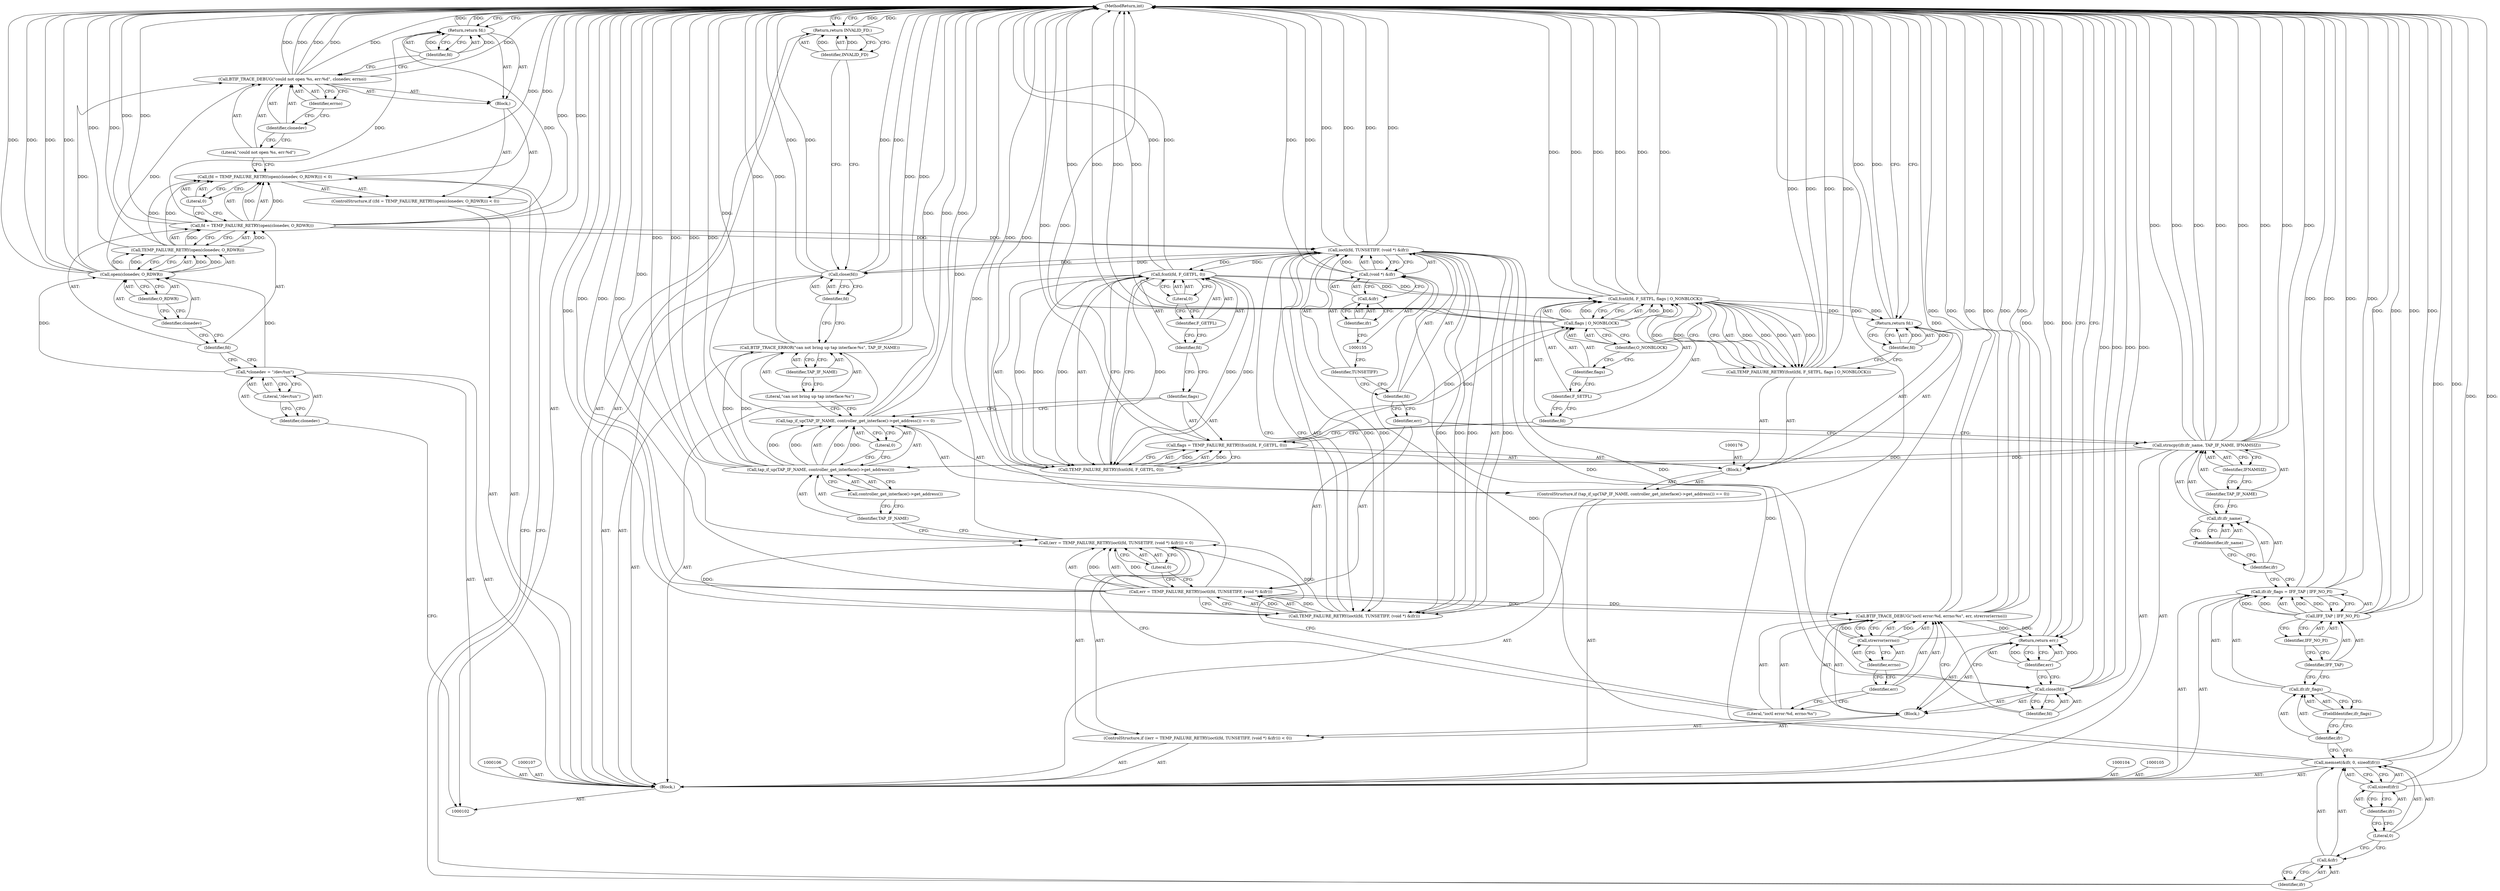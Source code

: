 digraph "0_Android_472271b153c5dc53c28beac55480a8d8434b2d5c_22" {
"1000200" [label="(MethodReturn,int)"];
"1000115" [label="(Call,TEMP_FAILURE_RETRY(open(clonedev, O_RDWR)))"];
"1000116" [label="(Call,open(clonedev, O_RDWR))"];
"1000117" [label="(Identifier,clonedev)"];
"1000111" [label="(ControlStructure,if ((fd = TEMP_FAILURE_RETRY(open(clonedev, O_RDWR))) < 0))"];
"1000118" [label="(Identifier,O_RDWR)"];
"1000119" [label="(Literal,0)"];
"1000112" [label="(Call,(fd = TEMP_FAILURE_RETRY(open(clonedev, O_RDWR))) < 0)"];
"1000113" [label="(Call,fd = TEMP_FAILURE_RETRY(open(clonedev, O_RDWR)))"];
"1000114" [label="(Identifier,fd)"];
"1000120" [label="(Block,)"];
"1000122" [label="(Literal,\"could not open %s, err:%d\")"];
"1000123" [label="(Identifier,clonedev)"];
"1000124" [label="(Identifier,errno)"];
"1000121" [label="(Call,BTIF_TRACE_DEBUG(\"could not open %s, err:%d\", clonedev, errno))"];
"1000126" [label="(Identifier,fd)"];
"1000125" [label="(Return,return fd;)"];
"1000128" [label="(Call,&ifr)"];
"1000129" [label="(Identifier,ifr)"];
"1000130" [label="(Literal,0)"];
"1000131" [label="(Call,sizeof(ifr))"];
"1000132" [label="(Identifier,ifr)"];
"1000127" [label="(Call,memset(&ifr, 0, sizeof(ifr)))"];
"1000137" [label="(Call,IFF_TAP | IFF_NO_PI)"];
"1000138" [label="(Identifier,IFF_TAP)"];
"1000139" [label="(Identifier,IFF_NO_PI)"];
"1000133" [label="(Call,ifr.ifr_flags = IFF_TAP | IFF_NO_PI)"];
"1000134" [label="(Call,ifr.ifr_flags)"];
"1000135" [label="(Identifier,ifr)"];
"1000136" [label="(FieldIdentifier,ifr_flags)"];
"1000103" [label="(Block,)"];
"1000141" [label="(Call,ifr.ifr_name)"];
"1000142" [label="(Identifier,ifr)"];
"1000143" [label="(FieldIdentifier,ifr_name)"];
"1000144" [label="(Identifier,TAP_IF_NAME)"];
"1000145" [label="(Identifier,IFNAMSIZ)"];
"1000140" [label="(Call,strncpy(ifr.ifr_name, TAP_IF_NAME, IFNAMSIZ))"];
"1000150" [label="(Call,TEMP_FAILURE_RETRY(ioctl(fd, TUNSETIFF, (void *) &ifr)))"];
"1000151" [label="(Call,ioctl(fd, TUNSETIFF, (void *) &ifr))"];
"1000146" [label="(ControlStructure,if ((err = TEMP_FAILURE_RETRY(ioctl(fd, TUNSETIFF, (void *) &ifr))) < 0))"];
"1000152" [label="(Identifier,fd)"];
"1000153" [label="(Identifier,TUNSETIFF)"];
"1000154" [label="(Call,(void *) &ifr)"];
"1000156" [label="(Call,&ifr)"];
"1000157" [label="(Identifier,ifr)"];
"1000158" [label="(Literal,0)"];
"1000147" [label="(Call,(err = TEMP_FAILURE_RETRY(ioctl(fd, TUNSETIFF, (void *) &ifr))) < 0)"];
"1000148" [label="(Call,err = TEMP_FAILURE_RETRY(ioctl(fd, TUNSETIFF, (void *) &ifr)))"];
"1000149" [label="(Identifier,err)"];
"1000159" [label="(Block,)"];
"1000161" [label="(Literal,\"ioctl error:%d, errno:%s\")"];
"1000162" [label="(Identifier,err)"];
"1000163" [label="(Call,strerror(errno))"];
"1000164" [label="(Identifier,errno)"];
"1000160" [label="(Call,BTIF_TRACE_DEBUG(\"ioctl error:%d, errno:%s\", err, strerror(errno)))"];
"1000166" [label="(Identifier,fd)"];
"1000165" [label="(Call,close(fd))"];
"1000167" [label="(Return,return err;)"];
"1000168" [label="(Identifier,err)"];
"1000172" [label="(Identifier,TAP_IF_NAME)"];
"1000173" [label="(Call,controller_get_interface()->get_address())"];
"1000169" [label="(ControlStructure,if (tap_if_up(TAP_IF_NAME, controller_get_interface()->get_address()) == 0))"];
"1000174" [label="(Literal,0)"];
"1000170" [label="(Call,tap_if_up(TAP_IF_NAME, controller_get_interface()->get_address()) == 0)"];
"1000171" [label="(Call,tap_if_up(TAP_IF_NAME, controller_get_interface()->get_address()))"];
"1000177" [label="(Call,flags = TEMP_FAILURE_RETRY(fcntl(fd, F_GETFL, 0)))"];
"1000178" [label="(Identifier,flags)"];
"1000179" [label="(Call,TEMP_FAILURE_RETRY(fcntl(fd, F_GETFL, 0)))"];
"1000180" [label="(Call,fcntl(fd, F_GETFL, 0))"];
"1000181" [label="(Identifier,fd)"];
"1000182" [label="(Identifier,F_GETFL)"];
"1000183" [label="(Literal,0)"];
"1000175" [label="(Block,)"];
"1000185" [label="(Call,fcntl(fd, F_SETFL, flags | O_NONBLOCK))"];
"1000186" [label="(Identifier,fd)"];
"1000187" [label="(Identifier,F_SETFL)"];
"1000188" [label="(Call,flags | O_NONBLOCK)"];
"1000189" [label="(Identifier,flags)"];
"1000190" [label="(Identifier,O_NONBLOCK)"];
"1000184" [label="(Call,TEMP_FAILURE_RETRY(fcntl(fd, F_SETFL, flags | O_NONBLOCK)))"];
"1000192" [label="(Identifier,fd)"];
"1000191" [label="(Return,return fd;)"];
"1000194" [label="(Literal,\"can not bring up tap interface:%s\")"];
"1000193" [label="(Call,BTIF_TRACE_ERROR(\"can not bring up tap interface:%s\", TAP_IF_NAME))"];
"1000195" [label="(Identifier,TAP_IF_NAME)"];
"1000197" [label="(Identifier,fd)"];
"1000196" [label="(Call,close(fd))"];
"1000198" [label="(Return,return INVALID_FD;)"];
"1000199" [label="(Identifier,INVALID_FD)"];
"1000108" [label="(Call,*clonedev = \"/dev/tun\")"];
"1000109" [label="(Identifier,clonedev)"];
"1000110" [label="(Literal,\"/dev/tun\")"];
"1000200" -> "1000102"  [label="AST: "];
"1000200" -> "1000125"  [label="CFG: "];
"1000200" -> "1000167"  [label="CFG: "];
"1000200" -> "1000191"  [label="CFG: "];
"1000200" -> "1000198"  [label="CFG: "];
"1000191" -> "1000200"  [label="DDG: "];
"1000198" -> "1000200"  [label="DDG: "];
"1000125" -> "1000200"  [label="DDG: "];
"1000184" -> "1000200"  [label="DDG: "];
"1000184" -> "1000200"  [label="DDG: "];
"1000150" -> "1000200"  [label="DDG: "];
"1000188" -> "1000200"  [label="DDG: "];
"1000188" -> "1000200"  [label="DDG: "];
"1000177" -> "1000200"  [label="DDG: "];
"1000116" -> "1000200"  [label="DDG: "];
"1000116" -> "1000200"  [label="DDG: "];
"1000151" -> "1000200"  [label="DDG: "];
"1000151" -> "1000200"  [label="DDG: "];
"1000196" -> "1000200"  [label="DDG: "];
"1000196" -> "1000200"  [label="DDG: "];
"1000133" -> "1000200"  [label="DDG: "];
"1000133" -> "1000200"  [label="DDG: "];
"1000180" -> "1000200"  [label="DDG: "];
"1000185" -> "1000200"  [label="DDG: "];
"1000185" -> "1000200"  [label="DDG: "];
"1000185" -> "1000200"  [label="DDG: "];
"1000163" -> "1000200"  [label="DDG: "];
"1000171" -> "1000200"  [label="DDG: "];
"1000171" -> "1000200"  [label="DDG: "];
"1000113" -> "1000200"  [label="DDG: "];
"1000113" -> "1000200"  [label="DDG: "];
"1000160" -> "1000200"  [label="DDG: "];
"1000160" -> "1000200"  [label="DDG: "];
"1000160" -> "1000200"  [label="DDG: "];
"1000121" -> "1000200"  [label="DDG: "];
"1000121" -> "1000200"  [label="DDG: "];
"1000121" -> "1000200"  [label="DDG: "];
"1000131" -> "1000200"  [label="DDG: "];
"1000140" -> "1000200"  [label="DDG: "];
"1000140" -> "1000200"  [label="DDG: "];
"1000140" -> "1000200"  [label="DDG: "];
"1000140" -> "1000200"  [label="DDG: "];
"1000137" -> "1000200"  [label="DDG: "];
"1000137" -> "1000200"  [label="DDG: "];
"1000165" -> "1000200"  [label="DDG: "];
"1000165" -> "1000200"  [label="DDG: "];
"1000193" -> "1000200"  [label="DDG: "];
"1000193" -> "1000200"  [label="DDG: "];
"1000179" -> "1000200"  [label="DDG: "];
"1000148" -> "1000200"  [label="DDG: "];
"1000148" -> "1000200"  [label="DDG: "];
"1000127" -> "1000200"  [label="DDG: "];
"1000112" -> "1000200"  [label="DDG: "];
"1000170" -> "1000200"  [label="DDG: "];
"1000170" -> "1000200"  [label="DDG: "];
"1000154" -> "1000200"  [label="DDG: "];
"1000147" -> "1000200"  [label="DDG: "];
"1000115" -> "1000200"  [label="DDG: "];
"1000167" -> "1000200"  [label="DDG: "];
"1000115" -> "1000113"  [label="AST: "];
"1000115" -> "1000116"  [label="CFG: "];
"1000116" -> "1000115"  [label="AST: "];
"1000113" -> "1000115"  [label="CFG: "];
"1000115" -> "1000200"  [label="DDG: "];
"1000115" -> "1000112"  [label="DDG: "];
"1000115" -> "1000113"  [label="DDG: "];
"1000116" -> "1000115"  [label="DDG: "];
"1000116" -> "1000115"  [label="DDG: "];
"1000116" -> "1000115"  [label="AST: "];
"1000116" -> "1000118"  [label="CFG: "];
"1000117" -> "1000116"  [label="AST: "];
"1000118" -> "1000116"  [label="AST: "];
"1000115" -> "1000116"  [label="CFG: "];
"1000116" -> "1000200"  [label="DDG: "];
"1000116" -> "1000200"  [label="DDG: "];
"1000116" -> "1000115"  [label="DDG: "];
"1000116" -> "1000115"  [label="DDG: "];
"1000108" -> "1000116"  [label="DDG: "];
"1000116" -> "1000121"  [label="DDG: "];
"1000117" -> "1000116"  [label="AST: "];
"1000117" -> "1000114"  [label="CFG: "];
"1000118" -> "1000117"  [label="CFG: "];
"1000111" -> "1000103"  [label="AST: "];
"1000112" -> "1000111"  [label="AST: "];
"1000120" -> "1000111"  [label="AST: "];
"1000118" -> "1000116"  [label="AST: "];
"1000118" -> "1000117"  [label="CFG: "];
"1000116" -> "1000118"  [label="CFG: "];
"1000119" -> "1000112"  [label="AST: "];
"1000119" -> "1000113"  [label="CFG: "];
"1000112" -> "1000119"  [label="CFG: "];
"1000112" -> "1000111"  [label="AST: "];
"1000112" -> "1000119"  [label="CFG: "];
"1000113" -> "1000112"  [label="AST: "];
"1000119" -> "1000112"  [label="AST: "];
"1000122" -> "1000112"  [label="CFG: "];
"1000129" -> "1000112"  [label="CFG: "];
"1000112" -> "1000200"  [label="DDG: "];
"1000113" -> "1000112"  [label="DDG: "];
"1000115" -> "1000112"  [label="DDG: "];
"1000113" -> "1000112"  [label="AST: "];
"1000113" -> "1000115"  [label="CFG: "];
"1000114" -> "1000113"  [label="AST: "];
"1000115" -> "1000113"  [label="AST: "];
"1000119" -> "1000113"  [label="CFG: "];
"1000113" -> "1000200"  [label="DDG: "];
"1000113" -> "1000200"  [label="DDG: "];
"1000113" -> "1000112"  [label="DDG: "];
"1000115" -> "1000113"  [label="DDG: "];
"1000113" -> "1000125"  [label="DDG: "];
"1000113" -> "1000151"  [label="DDG: "];
"1000114" -> "1000113"  [label="AST: "];
"1000114" -> "1000108"  [label="CFG: "];
"1000117" -> "1000114"  [label="CFG: "];
"1000120" -> "1000111"  [label="AST: "];
"1000121" -> "1000120"  [label="AST: "];
"1000125" -> "1000120"  [label="AST: "];
"1000122" -> "1000121"  [label="AST: "];
"1000122" -> "1000112"  [label="CFG: "];
"1000123" -> "1000122"  [label="CFG: "];
"1000123" -> "1000121"  [label="AST: "];
"1000123" -> "1000122"  [label="CFG: "];
"1000124" -> "1000123"  [label="CFG: "];
"1000124" -> "1000121"  [label="AST: "];
"1000124" -> "1000123"  [label="CFG: "];
"1000121" -> "1000124"  [label="CFG: "];
"1000121" -> "1000120"  [label="AST: "];
"1000121" -> "1000124"  [label="CFG: "];
"1000122" -> "1000121"  [label="AST: "];
"1000123" -> "1000121"  [label="AST: "];
"1000124" -> "1000121"  [label="AST: "];
"1000126" -> "1000121"  [label="CFG: "];
"1000121" -> "1000200"  [label="DDG: "];
"1000121" -> "1000200"  [label="DDG: "];
"1000121" -> "1000200"  [label="DDG: "];
"1000116" -> "1000121"  [label="DDG: "];
"1000126" -> "1000125"  [label="AST: "];
"1000126" -> "1000121"  [label="CFG: "];
"1000125" -> "1000126"  [label="CFG: "];
"1000126" -> "1000125"  [label="DDG: "];
"1000125" -> "1000120"  [label="AST: "];
"1000125" -> "1000126"  [label="CFG: "];
"1000126" -> "1000125"  [label="AST: "];
"1000200" -> "1000125"  [label="CFG: "];
"1000125" -> "1000200"  [label="DDG: "];
"1000126" -> "1000125"  [label="DDG: "];
"1000113" -> "1000125"  [label="DDG: "];
"1000128" -> "1000127"  [label="AST: "];
"1000128" -> "1000129"  [label="CFG: "];
"1000129" -> "1000128"  [label="AST: "];
"1000130" -> "1000128"  [label="CFG: "];
"1000129" -> "1000128"  [label="AST: "];
"1000129" -> "1000112"  [label="CFG: "];
"1000128" -> "1000129"  [label="CFG: "];
"1000130" -> "1000127"  [label="AST: "];
"1000130" -> "1000128"  [label="CFG: "];
"1000132" -> "1000130"  [label="CFG: "];
"1000131" -> "1000127"  [label="AST: "];
"1000131" -> "1000132"  [label="CFG: "];
"1000132" -> "1000131"  [label="AST: "];
"1000127" -> "1000131"  [label="CFG: "];
"1000131" -> "1000200"  [label="DDG: "];
"1000132" -> "1000131"  [label="AST: "];
"1000132" -> "1000130"  [label="CFG: "];
"1000131" -> "1000132"  [label="CFG: "];
"1000127" -> "1000103"  [label="AST: "];
"1000127" -> "1000131"  [label="CFG: "];
"1000128" -> "1000127"  [label="AST: "];
"1000130" -> "1000127"  [label="AST: "];
"1000131" -> "1000127"  [label="AST: "];
"1000135" -> "1000127"  [label="CFG: "];
"1000127" -> "1000200"  [label="DDG: "];
"1000127" -> "1000154"  [label="DDG: "];
"1000137" -> "1000133"  [label="AST: "];
"1000137" -> "1000139"  [label="CFG: "];
"1000138" -> "1000137"  [label="AST: "];
"1000139" -> "1000137"  [label="AST: "];
"1000133" -> "1000137"  [label="CFG: "];
"1000137" -> "1000200"  [label="DDG: "];
"1000137" -> "1000200"  [label="DDG: "];
"1000137" -> "1000133"  [label="DDG: "];
"1000137" -> "1000133"  [label="DDG: "];
"1000138" -> "1000137"  [label="AST: "];
"1000138" -> "1000134"  [label="CFG: "];
"1000139" -> "1000138"  [label="CFG: "];
"1000139" -> "1000137"  [label="AST: "];
"1000139" -> "1000138"  [label="CFG: "];
"1000137" -> "1000139"  [label="CFG: "];
"1000133" -> "1000103"  [label="AST: "];
"1000133" -> "1000137"  [label="CFG: "];
"1000134" -> "1000133"  [label="AST: "];
"1000137" -> "1000133"  [label="AST: "];
"1000142" -> "1000133"  [label="CFG: "];
"1000133" -> "1000200"  [label="DDG: "];
"1000133" -> "1000200"  [label="DDG: "];
"1000137" -> "1000133"  [label="DDG: "];
"1000137" -> "1000133"  [label="DDG: "];
"1000134" -> "1000133"  [label="AST: "];
"1000134" -> "1000136"  [label="CFG: "];
"1000135" -> "1000134"  [label="AST: "];
"1000136" -> "1000134"  [label="AST: "];
"1000138" -> "1000134"  [label="CFG: "];
"1000135" -> "1000134"  [label="AST: "];
"1000135" -> "1000127"  [label="CFG: "];
"1000136" -> "1000135"  [label="CFG: "];
"1000136" -> "1000134"  [label="AST: "];
"1000136" -> "1000135"  [label="CFG: "];
"1000134" -> "1000136"  [label="CFG: "];
"1000103" -> "1000102"  [label="AST: "];
"1000104" -> "1000103"  [label="AST: "];
"1000105" -> "1000103"  [label="AST: "];
"1000106" -> "1000103"  [label="AST: "];
"1000107" -> "1000103"  [label="AST: "];
"1000108" -> "1000103"  [label="AST: "];
"1000111" -> "1000103"  [label="AST: "];
"1000127" -> "1000103"  [label="AST: "];
"1000133" -> "1000103"  [label="AST: "];
"1000140" -> "1000103"  [label="AST: "];
"1000146" -> "1000103"  [label="AST: "];
"1000169" -> "1000103"  [label="AST: "];
"1000193" -> "1000103"  [label="AST: "];
"1000196" -> "1000103"  [label="AST: "];
"1000198" -> "1000103"  [label="AST: "];
"1000141" -> "1000140"  [label="AST: "];
"1000141" -> "1000143"  [label="CFG: "];
"1000142" -> "1000141"  [label="AST: "];
"1000143" -> "1000141"  [label="AST: "];
"1000144" -> "1000141"  [label="CFG: "];
"1000142" -> "1000141"  [label="AST: "];
"1000142" -> "1000133"  [label="CFG: "];
"1000143" -> "1000142"  [label="CFG: "];
"1000143" -> "1000141"  [label="AST: "];
"1000143" -> "1000142"  [label="CFG: "];
"1000141" -> "1000143"  [label="CFG: "];
"1000144" -> "1000140"  [label="AST: "];
"1000144" -> "1000141"  [label="CFG: "];
"1000145" -> "1000144"  [label="CFG: "];
"1000145" -> "1000140"  [label="AST: "];
"1000145" -> "1000144"  [label="CFG: "];
"1000140" -> "1000145"  [label="CFG: "];
"1000140" -> "1000103"  [label="AST: "];
"1000140" -> "1000145"  [label="CFG: "];
"1000141" -> "1000140"  [label="AST: "];
"1000144" -> "1000140"  [label="AST: "];
"1000145" -> "1000140"  [label="AST: "];
"1000149" -> "1000140"  [label="CFG: "];
"1000140" -> "1000200"  [label="DDG: "];
"1000140" -> "1000200"  [label="DDG: "];
"1000140" -> "1000200"  [label="DDG: "];
"1000140" -> "1000200"  [label="DDG: "];
"1000140" -> "1000171"  [label="DDG: "];
"1000150" -> "1000148"  [label="AST: "];
"1000150" -> "1000151"  [label="CFG: "];
"1000151" -> "1000150"  [label="AST: "];
"1000148" -> "1000150"  [label="CFG: "];
"1000150" -> "1000200"  [label="DDG: "];
"1000150" -> "1000147"  [label="DDG: "];
"1000150" -> "1000148"  [label="DDG: "];
"1000151" -> "1000150"  [label="DDG: "];
"1000151" -> "1000150"  [label="DDG: "];
"1000151" -> "1000150"  [label="DDG: "];
"1000151" -> "1000150"  [label="AST: "];
"1000151" -> "1000154"  [label="CFG: "];
"1000152" -> "1000151"  [label="AST: "];
"1000153" -> "1000151"  [label="AST: "];
"1000154" -> "1000151"  [label="AST: "];
"1000150" -> "1000151"  [label="CFG: "];
"1000151" -> "1000200"  [label="DDG: "];
"1000151" -> "1000200"  [label="DDG: "];
"1000151" -> "1000150"  [label="DDG: "];
"1000151" -> "1000150"  [label="DDG: "];
"1000151" -> "1000150"  [label="DDG: "];
"1000113" -> "1000151"  [label="DDG: "];
"1000154" -> "1000151"  [label="DDG: "];
"1000151" -> "1000165"  [label="DDG: "];
"1000151" -> "1000180"  [label="DDG: "];
"1000151" -> "1000196"  [label="DDG: "];
"1000146" -> "1000103"  [label="AST: "];
"1000147" -> "1000146"  [label="AST: "];
"1000159" -> "1000146"  [label="AST: "];
"1000152" -> "1000151"  [label="AST: "];
"1000152" -> "1000149"  [label="CFG: "];
"1000153" -> "1000152"  [label="CFG: "];
"1000153" -> "1000151"  [label="AST: "];
"1000153" -> "1000152"  [label="CFG: "];
"1000155" -> "1000153"  [label="CFG: "];
"1000154" -> "1000151"  [label="AST: "];
"1000154" -> "1000156"  [label="CFG: "];
"1000155" -> "1000154"  [label="AST: "];
"1000156" -> "1000154"  [label="AST: "];
"1000151" -> "1000154"  [label="CFG: "];
"1000154" -> "1000200"  [label="DDG: "];
"1000154" -> "1000151"  [label="DDG: "];
"1000127" -> "1000154"  [label="DDG: "];
"1000156" -> "1000154"  [label="AST: "];
"1000156" -> "1000157"  [label="CFG: "];
"1000157" -> "1000156"  [label="AST: "];
"1000154" -> "1000156"  [label="CFG: "];
"1000157" -> "1000156"  [label="AST: "];
"1000157" -> "1000155"  [label="CFG: "];
"1000156" -> "1000157"  [label="CFG: "];
"1000158" -> "1000147"  [label="AST: "];
"1000158" -> "1000148"  [label="CFG: "];
"1000147" -> "1000158"  [label="CFG: "];
"1000147" -> "1000146"  [label="AST: "];
"1000147" -> "1000158"  [label="CFG: "];
"1000148" -> "1000147"  [label="AST: "];
"1000158" -> "1000147"  [label="AST: "];
"1000161" -> "1000147"  [label="CFG: "];
"1000172" -> "1000147"  [label="CFG: "];
"1000147" -> "1000200"  [label="DDG: "];
"1000148" -> "1000147"  [label="DDG: "];
"1000150" -> "1000147"  [label="DDG: "];
"1000148" -> "1000147"  [label="AST: "];
"1000148" -> "1000150"  [label="CFG: "];
"1000149" -> "1000148"  [label="AST: "];
"1000150" -> "1000148"  [label="AST: "];
"1000158" -> "1000148"  [label="CFG: "];
"1000148" -> "1000200"  [label="DDG: "];
"1000148" -> "1000200"  [label="DDG: "];
"1000148" -> "1000147"  [label="DDG: "];
"1000150" -> "1000148"  [label="DDG: "];
"1000148" -> "1000160"  [label="DDG: "];
"1000149" -> "1000148"  [label="AST: "];
"1000149" -> "1000140"  [label="CFG: "];
"1000152" -> "1000149"  [label="CFG: "];
"1000159" -> "1000146"  [label="AST: "];
"1000160" -> "1000159"  [label="AST: "];
"1000165" -> "1000159"  [label="AST: "];
"1000167" -> "1000159"  [label="AST: "];
"1000161" -> "1000160"  [label="AST: "];
"1000161" -> "1000147"  [label="CFG: "];
"1000162" -> "1000161"  [label="CFG: "];
"1000162" -> "1000160"  [label="AST: "];
"1000162" -> "1000161"  [label="CFG: "];
"1000164" -> "1000162"  [label="CFG: "];
"1000163" -> "1000160"  [label="AST: "];
"1000163" -> "1000164"  [label="CFG: "];
"1000164" -> "1000163"  [label="AST: "];
"1000160" -> "1000163"  [label="CFG: "];
"1000163" -> "1000200"  [label="DDG: "];
"1000163" -> "1000160"  [label="DDG: "];
"1000164" -> "1000163"  [label="AST: "];
"1000164" -> "1000162"  [label="CFG: "];
"1000163" -> "1000164"  [label="CFG: "];
"1000160" -> "1000159"  [label="AST: "];
"1000160" -> "1000163"  [label="CFG: "];
"1000161" -> "1000160"  [label="AST: "];
"1000162" -> "1000160"  [label="AST: "];
"1000163" -> "1000160"  [label="AST: "];
"1000166" -> "1000160"  [label="CFG: "];
"1000160" -> "1000200"  [label="DDG: "];
"1000160" -> "1000200"  [label="DDG: "];
"1000160" -> "1000200"  [label="DDG: "];
"1000148" -> "1000160"  [label="DDG: "];
"1000163" -> "1000160"  [label="DDG: "];
"1000160" -> "1000167"  [label="DDG: "];
"1000166" -> "1000165"  [label="AST: "];
"1000166" -> "1000160"  [label="CFG: "];
"1000165" -> "1000166"  [label="CFG: "];
"1000165" -> "1000159"  [label="AST: "];
"1000165" -> "1000166"  [label="CFG: "];
"1000166" -> "1000165"  [label="AST: "];
"1000168" -> "1000165"  [label="CFG: "];
"1000165" -> "1000200"  [label="DDG: "];
"1000165" -> "1000200"  [label="DDG: "];
"1000151" -> "1000165"  [label="DDG: "];
"1000167" -> "1000159"  [label="AST: "];
"1000167" -> "1000168"  [label="CFG: "];
"1000168" -> "1000167"  [label="AST: "];
"1000200" -> "1000167"  [label="CFG: "];
"1000167" -> "1000200"  [label="DDG: "];
"1000168" -> "1000167"  [label="DDG: "];
"1000160" -> "1000167"  [label="DDG: "];
"1000168" -> "1000167"  [label="AST: "];
"1000168" -> "1000165"  [label="CFG: "];
"1000167" -> "1000168"  [label="CFG: "];
"1000168" -> "1000167"  [label="DDG: "];
"1000172" -> "1000171"  [label="AST: "];
"1000172" -> "1000147"  [label="CFG: "];
"1000173" -> "1000172"  [label="CFG: "];
"1000173" -> "1000171"  [label="AST: "];
"1000173" -> "1000172"  [label="CFG: "];
"1000171" -> "1000173"  [label="CFG: "];
"1000169" -> "1000103"  [label="AST: "];
"1000170" -> "1000169"  [label="AST: "];
"1000175" -> "1000169"  [label="AST: "];
"1000174" -> "1000170"  [label="AST: "];
"1000174" -> "1000171"  [label="CFG: "];
"1000170" -> "1000174"  [label="CFG: "];
"1000170" -> "1000169"  [label="AST: "];
"1000170" -> "1000174"  [label="CFG: "];
"1000171" -> "1000170"  [label="AST: "];
"1000174" -> "1000170"  [label="AST: "];
"1000178" -> "1000170"  [label="CFG: "];
"1000194" -> "1000170"  [label="CFG: "];
"1000170" -> "1000200"  [label="DDG: "];
"1000170" -> "1000200"  [label="DDG: "];
"1000171" -> "1000170"  [label="DDG: "];
"1000171" -> "1000170"  [label="DDG: "];
"1000171" -> "1000170"  [label="AST: "];
"1000171" -> "1000173"  [label="CFG: "];
"1000172" -> "1000171"  [label="AST: "];
"1000173" -> "1000171"  [label="AST: "];
"1000174" -> "1000171"  [label="CFG: "];
"1000171" -> "1000200"  [label="DDG: "];
"1000171" -> "1000200"  [label="DDG: "];
"1000171" -> "1000170"  [label="DDG: "];
"1000171" -> "1000170"  [label="DDG: "];
"1000140" -> "1000171"  [label="DDG: "];
"1000171" -> "1000193"  [label="DDG: "];
"1000177" -> "1000175"  [label="AST: "];
"1000177" -> "1000179"  [label="CFG: "];
"1000178" -> "1000177"  [label="AST: "];
"1000179" -> "1000177"  [label="AST: "];
"1000186" -> "1000177"  [label="CFG: "];
"1000177" -> "1000200"  [label="DDG: "];
"1000179" -> "1000177"  [label="DDG: "];
"1000177" -> "1000188"  [label="DDG: "];
"1000178" -> "1000177"  [label="AST: "];
"1000178" -> "1000170"  [label="CFG: "];
"1000181" -> "1000178"  [label="CFG: "];
"1000179" -> "1000177"  [label="AST: "];
"1000179" -> "1000180"  [label="CFG: "];
"1000180" -> "1000179"  [label="AST: "];
"1000177" -> "1000179"  [label="CFG: "];
"1000179" -> "1000200"  [label="DDG: "];
"1000179" -> "1000177"  [label="DDG: "];
"1000180" -> "1000179"  [label="DDG: "];
"1000180" -> "1000179"  [label="DDG: "];
"1000180" -> "1000179"  [label="DDG: "];
"1000180" -> "1000179"  [label="AST: "];
"1000180" -> "1000183"  [label="CFG: "];
"1000181" -> "1000180"  [label="AST: "];
"1000182" -> "1000180"  [label="AST: "];
"1000183" -> "1000180"  [label="AST: "];
"1000179" -> "1000180"  [label="CFG: "];
"1000180" -> "1000200"  [label="DDG: "];
"1000180" -> "1000179"  [label="DDG: "];
"1000180" -> "1000179"  [label="DDG: "];
"1000180" -> "1000179"  [label="DDG: "];
"1000151" -> "1000180"  [label="DDG: "];
"1000180" -> "1000185"  [label="DDG: "];
"1000181" -> "1000180"  [label="AST: "];
"1000181" -> "1000178"  [label="CFG: "];
"1000182" -> "1000181"  [label="CFG: "];
"1000182" -> "1000180"  [label="AST: "];
"1000182" -> "1000181"  [label="CFG: "];
"1000183" -> "1000182"  [label="CFG: "];
"1000183" -> "1000180"  [label="AST: "];
"1000183" -> "1000182"  [label="CFG: "];
"1000180" -> "1000183"  [label="CFG: "];
"1000175" -> "1000169"  [label="AST: "];
"1000176" -> "1000175"  [label="AST: "];
"1000177" -> "1000175"  [label="AST: "];
"1000184" -> "1000175"  [label="AST: "];
"1000191" -> "1000175"  [label="AST: "];
"1000185" -> "1000184"  [label="AST: "];
"1000185" -> "1000188"  [label="CFG: "];
"1000186" -> "1000185"  [label="AST: "];
"1000187" -> "1000185"  [label="AST: "];
"1000188" -> "1000185"  [label="AST: "];
"1000184" -> "1000185"  [label="CFG: "];
"1000185" -> "1000200"  [label="DDG: "];
"1000185" -> "1000200"  [label="DDG: "];
"1000185" -> "1000200"  [label="DDG: "];
"1000185" -> "1000184"  [label="DDG: "];
"1000185" -> "1000184"  [label="DDG: "];
"1000185" -> "1000184"  [label="DDG: "];
"1000180" -> "1000185"  [label="DDG: "];
"1000188" -> "1000185"  [label="DDG: "];
"1000188" -> "1000185"  [label="DDG: "];
"1000185" -> "1000191"  [label="DDG: "];
"1000186" -> "1000185"  [label="AST: "];
"1000186" -> "1000177"  [label="CFG: "];
"1000187" -> "1000186"  [label="CFG: "];
"1000187" -> "1000185"  [label="AST: "];
"1000187" -> "1000186"  [label="CFG: "];
"1000189" -> "1000187"  [label="CFG: "];
"1000188" -> "1000185"  [label="AST: "];
"1000188" -> "1000190"  [label="CFG: "];
"1000189" -> "1000188"  [label="AST: "];
"1000190" -> "1000188"  [label="AST: "];
"1000185" -> "1000188"  [label="CFG: "];
"1000188" -> "1000200"  [label="DDG: "];
"1000188" -> "1000200"  [label="DDG: "];
"1000188" -> "1000185"  [label="DDG: "];
"1000188" -> "1000185"  [label="DDG: "];
"1000177" -> "1000188"  [label="DDG: "];
"1000189" -> "1000188"  [label="AST: "];
"1000189" -> "1000187"  [label="CFG: "];
"1000190" -> "1000189"  [label="CFG: "];
"1000190" -> "1000188"  [label="AST: "];
"1000190" -> "1000189"  [label="CFG: "];
"1000188" -> "1000190"  [label="CFG: "];
"1000184" -> "1000175"  [label="AST: "];
"1000184" -> "1000185"  [label="CFG: "];
"1000185" -> "1000184"  [label="AST: "];
"1000192" -> "1000184"  [label="CFG: "];
"1000184" -> "1000200"  [label="DDG: "];
"1000184" -> "1000200"  [label="DDG: "];
"1000185" -> "1000184"  [label="DDG: "];
"1000185" -> "1000184"  [label="DDG: "];
"1000185" -> "1000184"  [label="DDG: "];
"1000192" -> "1000191"  [label="AST: "];
"1000192" -> "1000184"  [label="CFG: "];
"1000191" -> "1000192"  [label="CFG: "];
"1000192" -> "1000191"  [label="DDG: "];
"1000191" -> "1000175"  [label="AST: "];
"1000191" -> "1000192"  [label="CFG: "];
"1000192" -> "1000191"  [label="AST: "];
"1000200" -> "1000191"  [label="CFG: "];
"1000191" -> "1000200"  [label="DDG: "];
"1000192" -> "1000191"  [label="DDG: "];
"1000185" -> "1000191"  [label="DDG: "];
"1000194" -> "1000193"  [label="AST: "];
"1000194" -> "1000170"  [label="CFG: "];
"1000195" -> "1000194"  [label="CFG: "];
"1000193" -> "1000103"  [label="AST: "];
"1000193" -> "1000195"  [label="CFG: "];
"1000194" -> "1000193"  [label="AST: "];
"1000195" -> "1000193"  [label="AST: "];
"1000197" -> "1000193"  [label="CFG: "];
"1000193" -> "1000200"  [label="DDG: "];
"1000193" -> "1000200"  [label="DDG: "];
"1000171" -> "1000193"  [label="DDG: "];
"1000195" -> "1000193"  [label="AST: "];
"1000195" -> "1000194"  [label="CFG: "];
"1000193" -> "1000195"  [label="CFG: "];
"1000197" -> "1000196"  [label="AST: "];
"1000197" -> "1000193"  [label="CFG: "];
"1000196" -> "1000197"  [label="CFG: "];
"1000196" -> "1000103"  [label="AST: "];
"1000196" -> "1000197"  [label="CFG: "];
"1000197" -> "1000196"  [label="AST: "];
"1000199" -> "1000196"  [label="CFG: "];
"1000196" -> "1000200"  [label="DDG: "];
"1000196" -> "1000200"  [label="DDG: "];
"1000151" -> "1000196"  [label="DDG: "];
"1000198" -> "1000103"  [label="AST: "];
"1000198" -> "1000199"  [label="CFG: "];
"1000199" -> "1000198"  [label="AST: "];
"1000200" -> "1000198"  [label="CFG: "];
"1000198" -> "1000200"  [label="DDG: "];
"1000199" -> "1000198"  [label="DDG: "];
"1000199" -> "1000198"  [label="AST: "];
"1000199" -> "1000196"  [label="CFG: "];
"1000198" -> "1000199"  [label="CFG: "];
"1000199" -> "1000198"  [label="DDG: "];
"1000108" -> "1000103"  [label="AST: "];
"1000108" -> "1000110"  [label="CFG: "];
"1000109" -> "1000108"  [label="AST: "];
"1000110" -> "1000108"  [label="AST: "];
"1000114" -> "1000108"  [label="CFG: "];
"1000108" -> "1000116"  [label="DDG: "];
"1000109" -> "1000108"  [label="AST: "];
"1000109" -> "1000102"  [label="CFG: "];
"1000110" -> "1000109"  [label="CFG: "];
"1000110" -> "1000108"  [label="AST: "];
"1000110" -> "1000109"  [label="CFG: "];
"1000108" -> "1000110"  [label="CFG: "];
}

